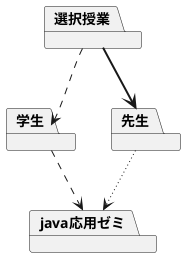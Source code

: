 @startuml ユースケース図
package 選択授業
package 学生
package 先生
package java応用ゼミ


選択授業 -[dashed]-> 学生
選択授業 -[bold]-> 先生

学生 -[dashed]-> java応用ゼミ
先生 -[dotted]-> java応用ゼミ

@enduml